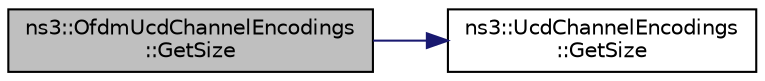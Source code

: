 digraph "ns3::OfdmUcdChannelEncodings::GetSize"
{
 // LATEX_PDF_SIZE
  edge [fontname="Helvetica",fontsize="10",labelfontname="Helvetica",labelfontsize="10"];
  node [fontname="Helvetica",fontsize="10",shape=record];
  rankdir="LR";
  Node1 [label="ns3::OfdmUcdChannelEncodings\l::GetSize",height=0.2,width=0.4,color="black", fillcolor="grey75", style="filled", fontcolor="black",tooltip="Get size."];
  Node1 -> Node2 [color="midnightblue",fontsize="10",style="solid",fontname="Helvetica"];
  Node2 [label="ns3::UcdChannelEncodings\l::GetSize",height=0.2,width=0.4,color="black", fillcolor="white", style="filled",URL="$classns3_1_1_ucd_channel_encodings.html#a2cc038fb3b2faab7690d95c088ff4f11",tooltip="Get size."];
}
